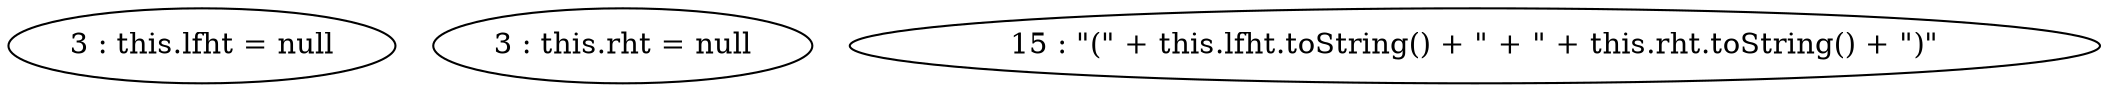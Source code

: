 digraph G {
"3 : this.lfht = null"
"3 : this.rht = null"
"15 : \"(\" + this.lfht.toString() + \" + \" + this.rht.toString() + \")\""
}